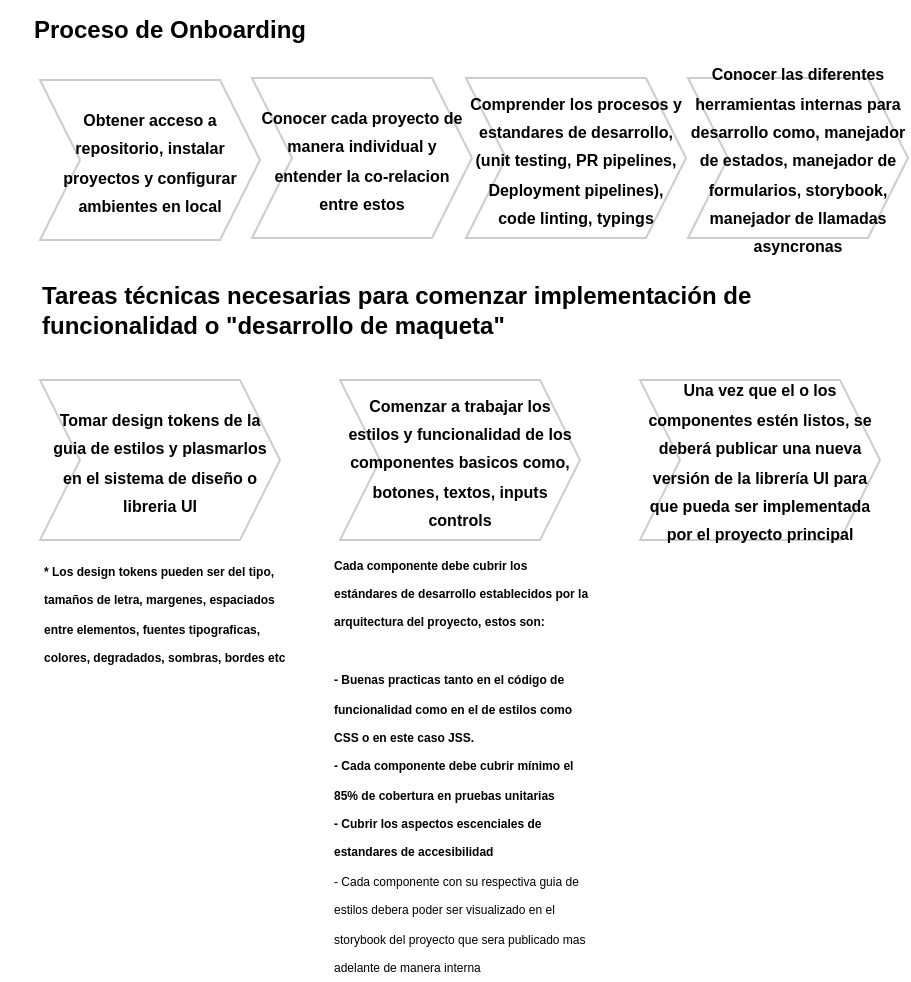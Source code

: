 <mxfile version="14.2.9" type="github">
  <diagram name="Page-1" id="3e8102d1-ef87-2e61-34e1-82d9a586fe2e">
    <mxGraphModel dx="705" dy="350" grid="1" gridSize="10" guides="1" tooltips="1" connect="1" arrows="1" fold="1" page="1" pageScale="1" pageWidth="1100" pageHeight="850" background="#ffffff" math="0" shadow="0">
      <root>
        <mxCell id="0" />
        <mxCell id="1" parent="0" />
        <mxCell id="_xwVxEHKjj1f3G5-KM4j-1" value="&lt;div style=&quot;text-align: left&quot;&gt;&lt;span&gt;&lt;b&gt;Proceso de Onboarding&lt;/b&gt;&lt;/span&gt;&lt;/div&gt;" style="text;html=1;strokeColor=none;fillColor=none;align=center;verticalAlign=middle;whiteSpace=wrap;rounded=0;" vertex="1" parent="1">
          <mxGeometry width="170" height="30" as="geometry" />
        </mxCell>
        <mxCell id="_xwVxEHKjj1f3G5-KM4j-4" value="&lt;font style=&quot;font-size: 8px&quot;&gt;&lt;b&gt;Obtener acceso a repositorio, instalar proyectos y configurar ambientes en local&lt;/b&gt;&lt;/font&gt;" style="shape=step;perimeter=stepPerimeter;whiteSpace=wrap;html=1;fixedSize=1;strokeColor=#CCCCCC;" vertex="1" parent="1">
          <mxGeometry x="20" y="40" width="110" height="80" as="geometry" />
        </mxCell>
        <mxCell id="_xwVxEHKjj1f3G5-KM4j-5" value="&lt;span style=&quot;font-size: 8px&quot;&gt;&lt;b&gt;Conocer cada proyecto de manera individual y entender la co-relacion entre estos&lt;/b&gt;&lt;/span&gt;" style="shape=step;perimeter=stepPerimeter;whiteSpace=wrap;html=1;fixedSize=1;strokeColor=#CCCCCC;" vertex="1" parent="1">
          <mxGeometry x="126" y="39" width="110" height="80" as="geometry" />
        </mxCell>
        <mxCell id="_xwVxEHKjj1f3G5-KM4j-6" value="&lt;span style=&quot;font-size: 8px&quot;&gt;&lt;b&gt;Comprender los procesos y estandares de desarrollo, (unit testing, PR pipelines, Deployment pipelines), code linting, typings&lt;/b&gt;&lt;/span&gt;" style="shape=step;perimeter=stepPerimeter;whiteSpace=wrap;html=1;fixedSize=1;strokeColor=#CCCCCC;" vertex="1" parent="1">
          <mxGeometry x="233" y="39" width="110" height="80" as="geometry" />
        </mxCell>
        <mxCell id="_xwVxEHKjj1f3G5-KM4j-7" value="&lt;span style=&quot;font-size: 8px&quot;&gt;&lt;b&gt;Conocer las diferentes herramientas internas para desarrollo como, manejador de estados, manejador de formularios, storybook, manejador de llamadas asyncronas&lt;br&gt;&lt;/b&gt;&lt;/span&gt;" style="shape=step;perimeter=stepPerimeter;whiteSpace=wrap;html=1;fixedSize=1;strokeColor=#CCCCCC;" vertex="1" parent="1">
          <mxGeometry x="344" y="39" width="110" height="80" as="geometry" />
        </mxCell>
        <mxCell id="_xwVxEHKjj1f3G5-KM4j-9" value="&lt;div style=&quot;text-align: left&quot;&gt;&lt;span&gt;&lt;b&gt;Tareas técnicas&amp;nbsp;necesarias para comenzar implementación&amp;nbsp;de funcionalidad o &quot;desarrollo de maqueta&quot;&amp;nbsp;&lt;/b&gt;&lt;/span&gt;&lt;/div&gt;" style="text;html=1;strokeColor=none;fillColor=none;align=center;verticalAlign=middle;whiteSpace=wrap;rounded=0;" vertex="1" parent="1">
          <mxGeometry x="20" y="140" width="370" height="30" as="geometry" />
        </mxCell>
        <mxCell id="_xwVxEHKjj1f3G5-KM4j-10" value="&lt;font style=&quot;font-size: 8px&quot;&gt;&lt;b&gt;Tomar design tokens de la guia de estilos y plasmarlos en el sistema de diseño o libreria UI&lt;/b&gt;&lt;/font&gt;" style="shape=step;perimeter=stepPerimeter;whiteSpace=wrap;html=1;fixedSize=1;strokeColor=#CCCCCC;" vertex="1" parent="1">
          <mxGeometry x="20" y="190" width="120" height="80" as="geometry" />
        </mxCell>
        <mxCell id="_xwVxEHKjj1f3G5-KM4j-12" value="&lt;font style=&quot;font-size: 6px&quot;&gt;&lt;b&gt;* Los design tokens pueden ser del tipo, tamaños de letra, margenes, espaciados entre elementos, fuentes tipograficas, colores, degradados, sombras, bordes etc&lt;/b&gt;&lt;/font&gt;" style="text;html=1;strokeColor=none;fillColor=none;align=left;verticalAlign=middle;whiteSpace=wrap;rounded=0;" vertex="1" parent="1">
          <mxGeometry x="20" y="270" width="130" height="70" as="geometry" />
        </mxCell>
        <mxCell id="_xwVxEHKjj1f3G5-KM4j-13" value="&lt;span style=&quot;font-size: 8px&quot;&gt;&lt;b&gt;Comenzar a trabajar los estilos y funcionalidad de los componentes basicos como, botones, textos, inputs controls&lt;/b&gt;&lt;/span&gt;" style="shape=step;perimeter=stepPerimeter;whiteSpace=wrap;html=1;fixedSize=1;strokeColor=#CCCCCC;" vertex="1" parent="1">
          <mxGeometry x="170" y="190" width="120" height="80" as="geometry" />
        </mxCell>
        <mxCell id="_xwVxEHKjj1f3G5-KM4j-14" value="&lt;font&gt;&lt;b style=&quot;font-size: 6px&quot;&gt;Cada componente debe cubrir los &lt;/b&gt;&lt;span style=&quot;font-size: 6px&quot;&gt;&lt;b&gt;estándares&lt;/b&gt;&lt;/span&gt;&lt;b style=&quot;font-size: 6px&quot;&gt;&amp;nbsp;de desarrollo establecidos por la arquitectura del proyecto, estos son:&lt;/b&gt;&lt;br&gt;&lt;br&gt;&lt;b style=&quot;font-size: 6px&quot;&gt;- Buenas practicas tanto en el &lt;/b&gt;&lt;span style=&quot;font-size: 6px&quot;&gt;&lt;b&gt;código&lt;/b&gt;&lt;/span&gt;&lt;b style=&quot;font-size: 6px&quot;&gt;&amp;nbsp;de funcionalidad como en el de estilos como CSS o en este caso JSS.&lt;/b&gt;&lt;br&gt;&lt;b style=&quot;font-size: 6px&quot;&gt;- Cada componente debe cubrir &lt;/b&gt;&lt;span style=&quot;font-size: 6px&quot;&gt;&lt;b&gt;mínimo&lt;/b&gt;&lt;/span&gt;&lt;b style=&quot;font-size: 6px&quot;&gt;&amp;nbsp;el 85% de cobertura en pruebas unitarias&lt;br&gt;&lt;/b&gt;&lt;font style=&quot;font-size: 6px&quot;&gt;&lt;b&gt;- Cubrir los aspectos escenciales de estandares de accesibilidad&lt;br&gt;&lt;/b&gt;&lt;/font&gt;&lt;font style=&quot;font-size: 6px&quot;&gt;- Cada componente con su respectiva guia de estilos debera poder ser visualizado en el storybook del proyecto que sera publicado mas adelante de manera interna&lt;/font&gt;&lt;br&gt;&lt;/font&gt;" style="text;html=1;strokeColor=none;fillColor=none;align=left;verticalAlign=middle;whiteSpace=wrap;rounded=0;" vertex="1" parent="1">
          <mxGeometry x="165" y="271" width="130" height="219" as="geometry" />
        </mxCell>
        <mxCell id="_xwVxEHKjj1f3G5-KM4j-15" value="&lt;b style=&quot;font-size: 8px&quot;&gt;Una vez que el o los componentes &lt;/b&gt;&lt;span style=&quot;font-size: 8px&quot;&gt;&lt;b&gt;estén&lt;/b&gt;&lt;/span&gt;&lt;b style=&quot;font-size: 8px&quot;&gt;&amp;nbsp;listos, se &lt;/b&gt;&lt;span style=&quot;font-size: 8px&quot;&gt;&lt;b&gt;deberá&lt;/b&gt;&lt;/span&gt;&lt;b style=&quot;font-size: 8px&quot;&gt;&amp;nbsp;publicar una nueva &lt;/b&gt;&lt;span style=&quot;font-size: 8px&quot;&gt;&lt;b&gt;versión&lt;/b&gt;&lt;/span&gt;&lt;b style=&quot;font-size: 8px&quot;&gt;&amp;nbsp;de la &lt;/b&gt;&lt;span style=&quot;font-size: 8px&quot;&gt;&lt;b&gt;librería&lt;/b&gt;&lt;/span&gt;&lt;b style=&quot;font-size: 8px&quot;&gt;&amp;nbsp;UI para que pueda ser implementada por el proyecto principal&lt;/b&gt;" style="shape=step;perimeter=stepPerimeter;whiteSpace=wrap;html=1;fixedSize=1;strokeColor=#CCCCCC;" vertex="1" parent="1">
          <mxGeometry x="320" y="190" width="120" height="80" as="geometry" />
        </mxCell>
      </root>
    </mxGraphModel>
  </diagram>
</mxfile>
